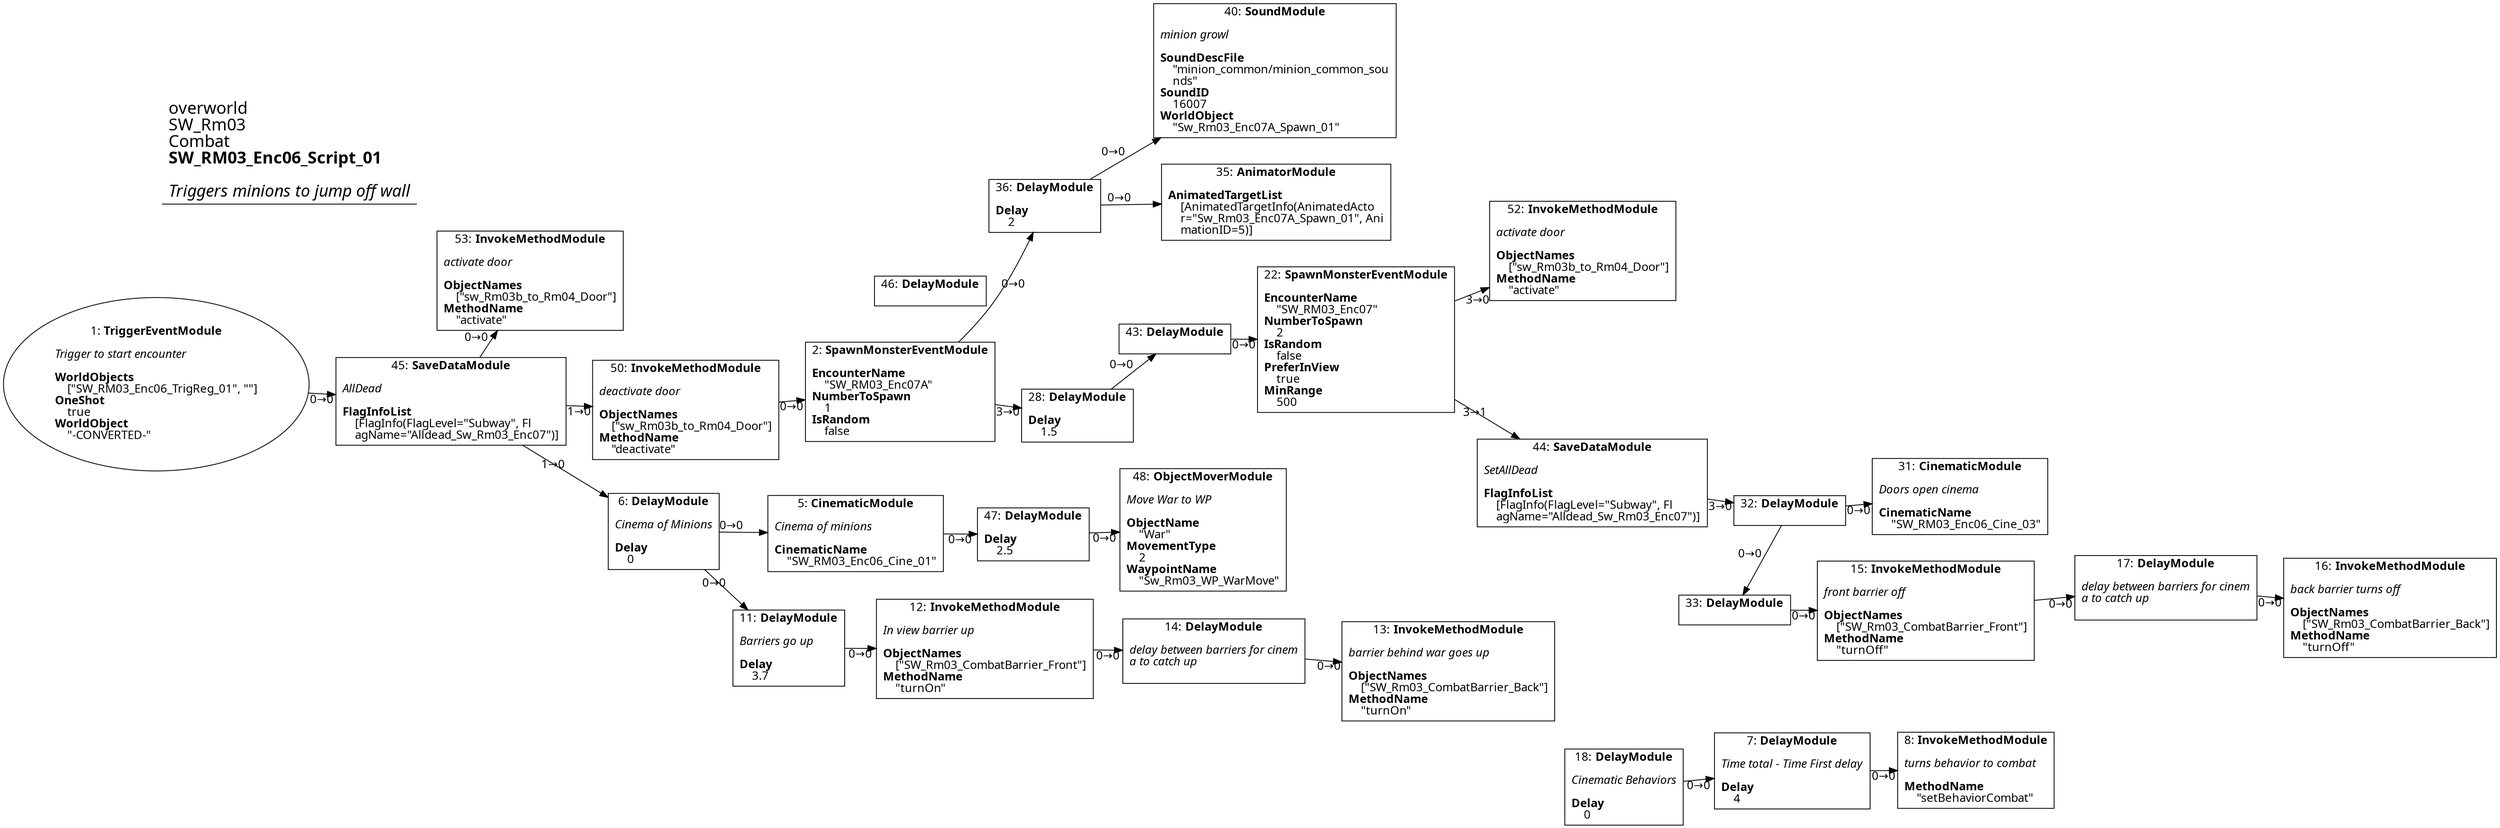 digraph {
    layout = fdp;
    overlap = prism;
    sep = "+16";
    splines = spline;

    node [ shape = box ];

    graph [ fontname = "Segoe UI" ];
    node [ fontname = "Segoe UI" ];
    edge [ fontname = "Segoe UI" ];

    1 [ label = <1: <b>TriggerEventModule</b><br/><br/><i>Trigger to start encounter<br align="left"/></i><br align="left"/><b>WorldObjects</b><br align="left"/>    [&quot;SW_RM03_Enc06_TrigReg_01&quot;, &quot;&quot;]<br align="left"/><b>OneShot</b><br align="left"/>    true<br align="left"/><b>WorldObject</b><br align="left"/>    &quot;-CONVERTED-&quot;<br align="left"/>> ];
    1 [ shape = oval ]
    1 [ pos = "-0.224,-0.24000001!" ];
    1 -> 45 [ label = "0→0" ];

    2 [ label = <2: <b>SpawnMonsterEventModule</b><br/><br/><b>EncounterName</b><br align="left"/>    &quot;SW_RM03_Enc07A&quot;<br align="left"/><b>NumberToSpawn</b><br align="left"/>    1<br align="left"/><b>IsRandom</b><br align="left"/>    false<br align="left"/>> ];
    2 [ pos = "0.754,-0.263!" ];
    2 -> 28 [ label = "3→0" ];
    2 -> 36 [ label = "0→0" ];

    5 [ label = <5: <b>CinematicModule</b><br/><br/><i>Cinema of minions<br align="left"/></i><br align="left"/><b>CinematicName</b><br align="left"/>    &quot;SW_RM03_Enc06_Cine_01&quot;<br align="left"/>> ];
    5 [ pos = "0.86500007,-0.578!" ];
    5 -> 47 [ label = "0→0" ];

    6 [ label = <6: <b>DelayModule</b><br/><br/><i>Cinema of Minions<br align="left"/></i><br align="left"/><b>Delay</b><br align="left"/>    0<br align="left"/>> ];
    6 [ pos = "0.68,-0.578!" ];
    6 -> 5 [ label = "0→0" ];
    6 -> 11 [ label = "0→0" ];

    7 [ label = <7: <b>DelayModule</b><br/><br/><i>Time total - Time First delay<br align="left"/></i><br align="left"/><b>Delay</b><br align="left"/>    4<br align="left"/>> ];
    7 [ pos = "1.8140001,-0.94400007!" ];
    7 -> 8 [ label = "0→0" ];

    8 [ label = <8: <b>InvokeMethodModule</b><br/><br/><i>turns behavior to combat<br align="left"/></i><br align="left"/><b>MethodName</b><br align="left"/>    &quot;setBehaviorCombat&quot;<br align="left"/>> ];
    8 [ pos = "2.002,-0.94400007!" ];

    11 [ label = <11: <b>DelayModule</b><br/><br/><i>Barriers go up<br align="left"/></i><br align="left"/><b>Delay</b><br align="left"/>    3.7<br align="left"/>> ];
    11 [ pos = "0.873,-0.758!" ];
    11 -> 12 [ label = "0→0" ];

    12 [ label = <12: <b>InvokeMethodModule</b><br/><br/><i>In view barrier up<br align="left"/></i><br align="left"/><b>ObjectNames</b><br align="left"/>    [&quot;SW_Rm03_CombatBarrier_Front&quot;]<br align="left"/><b>MethodName</b><br align="left"/>    &quot;turnOn&quot;<br align="left"/>> ];
    12 [ pos = "1.052,-0.758!" ];
    12 -> 14 [ label = "0→0" ];

    13 [ label = <13: <b>InvokeMethodModule</b><br/><br/><i>barrier behind war goes up<br align="left"/></i><br align="left"/><b>ObjectNames</b><br align="left"/>    [&quot;SW_Rm03_CombatBarrier_Back&quot;]<br align="left"/><b>MethodName</b><br align="left"/>    &quot;turnOn&quot;<br align="left"/>> ];
    13 [ pos = "1.4460001,-0.79300004!" ];

    14 [ label = <14: <b>DelayModule</b><br/><br/><i>delay between barriers for cinem<br align="left"/>a to catch up<br align="left"/></i><br align="left"/>> ];
    14 [ pos = "1.2540001,-0.758!" ];
    14 -> 13 [ label = "0→0" ];

    15 [ label = <15: <b>InvokeMethodModule</b><br/><br/><i>front barrier off<br align="left"/></i><br align="left"/><b>ObjectNames</b><br align="left"/>    [&quot;SW_Rm03_CombatBarrier_Front&quot;]<br align="left"/><b>MethodName</b><br align="left"/>    &quot;turnOff&quot;<br align="left"/>> ];
    15 [ pos = "2.6520002,-0.646!" ];
    15 -> 17 [ label = "0→0" ];

    16 [ label = <16: <b>InvokeMethodModule</b><br/><br/><i>back barrier turns off<br align="left"/></i><br align="left"/><b>ObjectNames</b><br align="left"/>    [&quot;SW_Rm03_CombatBarrier_Back&quot;]<br align="left"/><b>MethodName</b><br align="left"/>    &quot;turnOff&quot;<br align="left"/>> ];
    16 [ pos = "3.0760002,-0.669!" ];

    17 [ label = <17: <b>DelayModule</b><br/><br/><i>delay between barriers for cinem<br align="left"/>a to catch up<br align="left"/></i><br align="left"/>> ];
    17 [ pos = "2.8720002,-0.646!" ];
    17 -> 16 [ label = "0→0" ];

    18 [ label = <18: <b>DelayModule</b><br/><br/><i>Cinematic Behaviors<br align="left"/></i><br align="left"/><b>Delay</b><br align="left"/>    0<br align="left"/>> ];
    18 [ pos = "1.6400001,-0.94400007!" ];
    18 -> 7 [ label = "0→0" ];

    22 [ label = <22: <b>SpawnMonsterEventModule</b><br/><br/><b>EncounterName</b><br align="left"/>    &quot;SW_RM03_Enc07&quot;<br align="left"/><b>NumberToSpawn</b><br align="left"/>    2<br align="left"/><b>IsRandom</b><br align="left"/>    false<br align="left"/><b>PreferInView</b><br align="left"/>    true<br align="left"/><b>MinRange</b><br align="left"/>    500<br align="left"/>> ];
    22 [ pos = "1.6110001,-0.33200002!" ];
    22 -> 44 [ label = "3→1" ];
    22 -> 52 [ label = "3→0" ];

    28 [ label = <28: <b>DelayModule</b><br/><br/><b>Delay</b><br align="left"/>    1.5<br align="left"/>> ];
    28 [ pos = "1.075,-0.33200002!" ];
    28 -> 43 [ label = "0→0" ];

    31 [ label = <31: <b>CinematicModule</b><br/><br/><i>Doors open cinema<br align="left"/></i><br align="left"/><b>CinematicName</b><br align="left"/>    &quot;SW_RM03_Enc06_Cine_03&quot;<br align="left"/>> ];
    31 [ pos = "2.3040001,-0.39900002!" ];

    32 [ label = <32: <b>DelayModule</b><br/><br/>> ];
    32 [ pos = "2.131,-0.39900002!" ];
    32 -> 31 [ label = "0→0" ];
    32 -> 33 [ label = "0→0" ];

    33 [ label = <33: <b>DelayModule</b><br/><br/>> ];
    33 [ pos = "2.479,-0.646!" ];
    33 -> 15 [ label = "0→0" ];

    35 [ label = <35: <b>AnimatorModule</b><br/><br/><b>AnimatedTargetList</b><br align="left"/>    [AnimatedTargetInfo(AnimatedActo<br align="left"/>    r=&quot;Sw_Rm03_Enc07A_Spawn_01&quot;, Ani<br align="left"/>    mationID=5)]<br align="left"/>> ];
    35 [ pos = "1.2700001,0.07700001!" ];

    36 [ label = <36: <b>DelayModule</b><br/><br/><b>Delay</b><br align="left"/>    2<br align="left"/>> ];
    36 [ pos = "1.0580001,0.14!" ];
    36 -> 35 [ label = "0→0" ];
    36 -> 40 [ label = "0→0" ];

    40 [ label = <40: <b>SoundModule</b><br/><br/><i>minion growl<br align="left"/></i><br align="left"/><b>SoundDescFile</b><br align="left"/>    &quot;minion_common/minion_common_sou<br align="left"/>    nds&quot;<br align="left"/><b>SoundID</b><br align="left"/>    16007<br align="left"/><b>WorldObject</b><br align="left"/>    &quot;Sw_Rm03_Enc07A_Spawn_01&quot;<br align="left"/>> ];
    40 [ pos = "1.2720001,0.24000001!" ];

    43 [ label = <43: <b>DelayModule</b><br/><br/>> ];
    43 [ pos = "1.4250001,-0.33200002!" ];
    43 -> 22 [ label = "0→0" ];

    44 [ label = <44: <b>SaveDataModule</b><br/><br/><i>SetAllDead<br align="left"/></i><br align="left"/><b>FlagInfoList</b><br align="left"/>    [FlagInfo(FlagLevel=&quot;Subway&quot;, Fl<br align="left"/>    agName=&quot;Alldead_Sw_Rm03_Enc07&quot;)]<br align="left"/>> ];
    44 [ pos = "1.8970001,-0.37800002!" ];
    44 -> 32 [ label = "3→0" ];

    45 [ label = <45: <b>SaveDataModule</b><br/><br/><i>AllDead<br align="left"/></i><br align="left"/><b>FlagInfoList</b><br align="left"/>    [FlagInfo(FlagLevel=&quot;Subway&quot;, Fl<br align="left"/>    agName=&quot;Alldead_Sw_Rm03_Enc07&quot;)]<br align="left"/>> ];
    45 [ pos = "0.026,-0.24000001!" ];
    45 -> 53 [ label = "0→0" ];
    45 -> 50 [ label = "1→0" ];
    45 -> 6 [ label = "1→0" ];

    46 [ label = <46: <b>DelayModule</b><br/><br/>> ];
    46 [ pos = "0.80100006,-0.036000002!" ];

    47 [ label = <47: <b>DelayModule</b><br/><br/><b>Delay</b><br align="left"/>    2.5<br align="left"/>> ];
    47 [ pos = "1.08,-0.54700005!" ];
    47 -> 48 [ label = "0→0" ];

    48 [ label = <48: <b>ObjectMoverModule</b><br/><br/><i>Move War to WP<br align="left"/></i><br align="left"/><b>ObjectName</b><br align="left"/>    &quot;War&quot;<br align="left"/><b>MovementType</b><br align="left"/>    2<br align="left"/><b>WaypointName</b><br align="left"/>    &quot;Sw_Rm03_WP_WarMove&quot;<br align="left"/>> ];
    48 [ pos = "1.2590001,-0.54700005!" ];

    50 [ label = <50: <b>InvokeMethodModule</b><br/><br/><i>deactivate door <br align="left"/></i><br align="left"/><b>ObjectNames</b><br align="left"/>    [&quot;sw_Rm03b_to_Rm04_Door&quot;]<br align="left"/><b>MethodName</b><br align="left"/>    &quot;deactivate&quot;<br align="left"/>> ];
    50 [ pos = "0.47500002,-0.263!" ];
    50 -> 2 [ label = "0→0" ];

    52 [ label = <52: <b>InvokeMethodModule</b><br/><br/><i>activate door <br align="left"/></i><br align="left"/><b>ObjectNames</b><br align="left"/>    [&quot;sw_Rm03b_to_Rm04_Door&quot;]<br align="left"/><b>MethodName</b><br align="left"/>    &quot;activate&quot;<br align="left"/>> ];
    52 [ pos = "1.8980001,-0.18900001!" ];

    53 [ label = <53: <b>InvokeMethodModule</b><br/><br/><i>activate door <br align="left"/></i><br align="left"/><b>ObjectNames</b><br align="left"/>    [&quot;sw_Rm03b_to_Rm04_Door&quot;]<br align="left"/><b>MethodName</b><br align="left"/>    &quot;activate&quot;<br align="left"/>> ];
    53 [ pos = "0.23600002,-0.085!" ];

    title [ pos = "-0.22500001,0.24100001!" ];
    title [ shape = underline ];
    title [ label = <<font point-size="20">overworld<br align="left"/>SW_Rm03<br align="left"/>Combat<br align="left"/><b>SW_RM03_Enc06_Script_01</b><br align="left"/><br/><i>Triggers minions to jump off wall</i><br align="left"/></font>> ];
}
